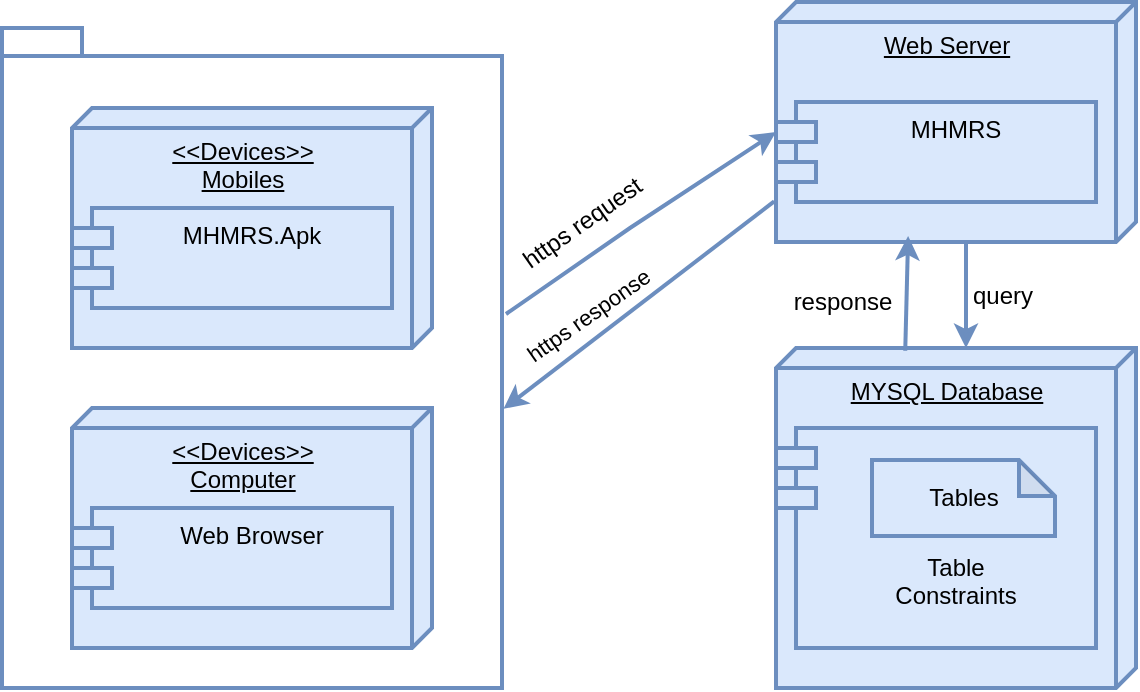 <mxfile version="18.2.0" type="github">
  <diagram id="K9vstJfjLwMJOS5qIRNx" name="Page-1">
    <mxGraphModel dx="744" dy="341" grid="0" gridSize="10" guides="1" tooltips="1" connect="1" arrows="1" fold="1" page="1" pageScale="1" pageWidth="850" pageHeight="1100" math="0" shadow="0">
      <root>
        <mxCell id="0" />
        <mxCell id="1" parent="0" />
        <mxCell id="Xs8Bk3E_hXv1E8FiyUUi-2" value="" style="shape=folder;fontStyle=1;spacingTop=10;tabWidth=40;tabHeight=14;tabPosition=left;html=1;rounded=0;strokeColor=#6C8EBF;strokeWidth=2;" parent="1" vertex="1">
          <mxGeometry x="155" y="80" width="250" height="330" as="geometry" />
        </mxCell>
        <mxCell id="Xs8Bk3E_hXv1E8FiyUUi-6" value="&lt;div align=&quot;center&quot;&gt;&amp;lt;&amp;lt;Devices&amp;gt;&amp;gt;&lt;/div&gt;&lt;div align=&quot;center&quot;&gt;Mobiles&lt;br&gt;&lt;/div&gt;" style="verticalAlign=top;align=center;spacingTop=8;spacingLeft=2;spacingRight=12;shape=cube;size=10;direction=south;fontStyle=4;html=1;rounded=0;fillColor=#dae8fc;strokeColor=#6c8ebf;strokeWidth=2;" parent="1" vertex="1">
          <mxGeometry x="190" y="120" width="180" height="120" as="geometry" />
        </mxCell>
        <mxCell id="Xs8Bk3E_hXv1E8FiyUUi-7" value="MHMRS.Apk" style="shape=module;align=left;spacingLeft=20;align=center;verticalAlign=top;rounded=0;fillColor=#dae8fc;strokeColor=#6c8ebf;strokeWidth=2;" parent="1" vertex="1">
          <mxGeometry x="190" y="170" width="160" height="50" as="geometry" />
        </mxCell>
        <mxCell id="Xs8Bk3E_hXv1E8FiyUUi-8" value="&lt;div align=&quot;center&quot;&gt;&amp;lt;&amp;lt;Devices&amp;gt;&amp;gt;&lt;/div&gt;&lt;div align=&quot;center&quot;&gt;Computer&lt;br&gt;&lt;/div&gt;" style="verticalAlign=top;align=center;spacingTop=8;spacingLeft=2;spacingRight=12;shape=cube;size=10;direction=south;fontStyle=4;html=1;rounded=0;fillColor=#dae8fc;strokeColor=#6c8ebf;strokeWidth=2;" parent="1" vertex="1">
          <mxGeometry x="190" y="270" width="180" height="120" as="geometry" />
        </mxCell>
        <mxCell id="Xs8Bk3E_hXv1E8FiyUUi-9" value="Web Browser" style="shape=module;align=left;spacingLeft=20;align=center;verticalAlign=top;rounded=0;fillColor=#dae8fc;strokeColor=#6c8ebf;strokeWidth=2;" parent="1" vertex="1">
          <mxGeometry x="190" y="320" width="160" height="50" as="geometry" />
        </mxCell>
        <mxCell id="Xs8Bk3E_hXv1E8FiyUUi-10" value="Web Server" style="verticalAlign=top;align=center;spacingTop=8;spacingLeft=2;spacingRight=12;shape=cube;size=10;direction=south;fontStyle=4;html=1;rounded=0;fillColor=#dae8fc;strokeColor=#6c8ebf;strokeWidth=2;" parent="1" vertex="1">
          <mxGeometry x="542" y="67" width="180" height="120" as="geometry" />
        </mxCell>
        <mxCell id="Xs8Bk3E_hXv1E8FiyUUi-11" value="MHMRS" style="shape=module;align=left;spacingLeft=20;align=center;verticalAlign=top;rounded=0;fillColor=#dae8fc;strokeColor=#6c8ebf;strokeWidth=2;" parent="1" vertex="1">
          <mxGeometry x="542" y="117" width="160" height="50" as="geometry" />
        </mxCell>
        <mxCell id="Xs8Bk3E_hXv1E8FiyUUi-12" value="MYSQL Database" style="verticalAlign=top;align=center;spacingTop=8;spacingLeft=2;spacingRight=12;shape=cube;size=10;direction=south;fontStyle=4;html=1;rounded=0;fillColor=#dae8fc;strokeColor=#6c8ebf;strokeWidth=2;" parent="1" vertex="1">
          <mxGeometry x="542" y="240" width="180" height="170" as="geometry" />
        </mxCell>
        <mxCell id="Xs8Bk3E_hXv1E8FiyUUi-13" value="&#xa;&#xa;&#xa;&#xa;Table&#xa;Constraints &#xa;" style="shape=module;align=left;spacingLeft=20;align=center;verticalAlign=top;rounded=0;fillColor=#dae8fc;strokeColor=#6c8ebf;strokeWidth=2;" parent="1" vertex="1">
          <mxGeometry x="542" y="280" width="160" height="110" as="geometry" />
        </mxCell>
        <mxCell id="Xs8Bk3E_hXv1E8FiyUUi-14" value="Tables" style="shape=note;whiteSpace=wrap;html=1;backgroundOutline=1;darkOpacity=0.05;rounded=0;fillColor=#dae8fc;size=18;strokeColor=#6c8ebf;strokeWidth=2;" parent="1" vertex="1">
          <mxGeometry x="590" y="296" width="91.5" height="38" as="geometry" />
        </mxCell>
        <mxCell id="Xs8Bk3E_hXv1E8FiyUUi-16" value="" style="endArrow=classic;html=1;rounded=0;exitX=0;exitY=0;exitDx=120;exitDy=95;exitPerimeter=0;entryX=0;entryY=0;entryDx=0;entryDy=85;entryPerimeter=0;fillColor=#dae8fc;strokeColor=#6c8ebf;strokeWidth=2;" parent="1" target="Xs8Bk3E_hXv1E8FiyUUi-12" edge="1">
          <mxGeometry width="50" height="50" relative="1" as="geometry">
            <mxPoint x="637" y="187" as="sourcePoint" />
            <mxPoint x="490" y="220" as="targetPoint" />
          </mxGeometry>
        </mxCell>
        <mxCell id="Xs8Bk3E_hXv1E8FiyUUi-17" value="query" style="edgeLabel;html=1;align=center;verticalAlign=middle;resizable=0;points=[];fontSize=12;" parent="Xs8Bk3E_hXv1E8FiyUUi-16" vertex="1" connectable="0">
          <mxGeometry x="-0.057" y="9" relative="1" as="geometry">
            <mxPoint x="9" y="2" as="offset" />
          </mxGeometry>
        </mxCell>
        <mxCell id="bKU7mlngmEcMauDrqxKa-3" value="" style="endArrow=classic;html=1;rounded=0;entryX=0;entryY=0;entryDx=0;entryDy=15;entryPerimeter=0;fillColor=#dae8fc;strokeColor=#6c8ebf;strokeWidth=2;" edge="1" parent="1" target="Xs8Bk3E_hXv1E8FiyUUi-11">
          <mxGeometry width="50" height="50" relative="1" as="geometry">
            <mxPoint x="407" y="223" as="sourcePoint" />
            <mxPoint x="448" y="197" as="targetPoint" />
            <Array as="points">
              <mxPoint x="469" y="180" />
            </Array>
          </mxGeometry>
        </mxCell>
        <mxCell id="bKU7mlngmEcMauDrqxKa-4" value="https request" style="text;html=1;align=center;verticalAlign=middle;resizable=0;points=[];autosize=1;strokeColor=none;fillColor=none;rotation=-35;" vertex="1" parent="1">
          <mxGeometry x="405" y="169" width="79" height="18" as="geometry" />
        </mxCell>
        <mxCell id="bKU7mlngmEcMauDrqxKa-5" value="" style="endArrow=classic;html=1;rounded=0;exitX=0.831;exitY=1.005;exitDx=0;exitDy=0;exitPerimeter=0;entryX=1.003;entryY=0.577;entryDx=0;entryDy=0;entryPerimeter=0;strokeWidth=2;fillColor=#dae8fc;strokeColor=#6c8ebf;" edge="1" parent="1" source="Xs8Bk3E_hXv1E8FiyUUi-10" target="Xs8Bk3E_hXv1E8FiyUUi-2">
          <mxGeometry width="50" height="50" relative="1" as="geometry">
            <mxPoint x="398" y="247" as="sourcePoint" />
            <mxPoint x="448" y="197" as="targetPoint" />
          </mxGeometry>
        </mxCell>
        <mxCell id="bKU7mlngmEcMauDrqxKa-6" value="https response" style="edgeLabel;html=1;align=center;verticalAlign=middle;resizable=0;points=[];rotation=-35;" vertex="1" connectable="0" parent="bKU7mlngmEcMauDrqxKa-5">
          <mxGeometry x="0.379" y="-4" relative="1" as="geometry">
            <mxPoint x="2" y="-11" as="offset" />
          </mxGeometry>
        </mxCell>
        <mxCell id="bKU7mlngmEcMauDrqxKa-7" value="" style="endArrow=classic;html=1;rounded=0;entryX=0.975;entryY=0.633;entryDx=0;entryDy=0;entryPerimeter=0;exitX=0.008;exitY=0.641;exitDx=0;exitDy=0;exitPerimeter=0;fillColor=#dae8fc;strokeColor=#6c8ebf;strokeWidth=2;" edge="1" parent="1" source="Xs8Bk3E_hXv1E8FiyUUi-12" target="Xs8Bk3E_hXv1E8FiyUUi-10">
          <mxGeometry width="50" height="50" relative="1" as="geometry">
            <mxPoint x="606" y="235" as="sourcePoint" />
            <mxPoint x="448" y="197" as="targetPoint" />
          </mxGeometry>
        </mxCell>
        <mxCell id="bKU7mlngmEcMauDrqxKa-8" value="response" style="text;html=1;align=center;verticalAlign=middle;resizable=0;points=[];autosize=1;strokeColor=none;fillColor=none;rotation=0;" vertex="1" parent="1">
          <mxGeometry x="545" y="208" width="59" height="18" as="geometry" />
        </mxCell>
      </root>
    </mxGraphModel>
  </diagram>
</mxfile>
